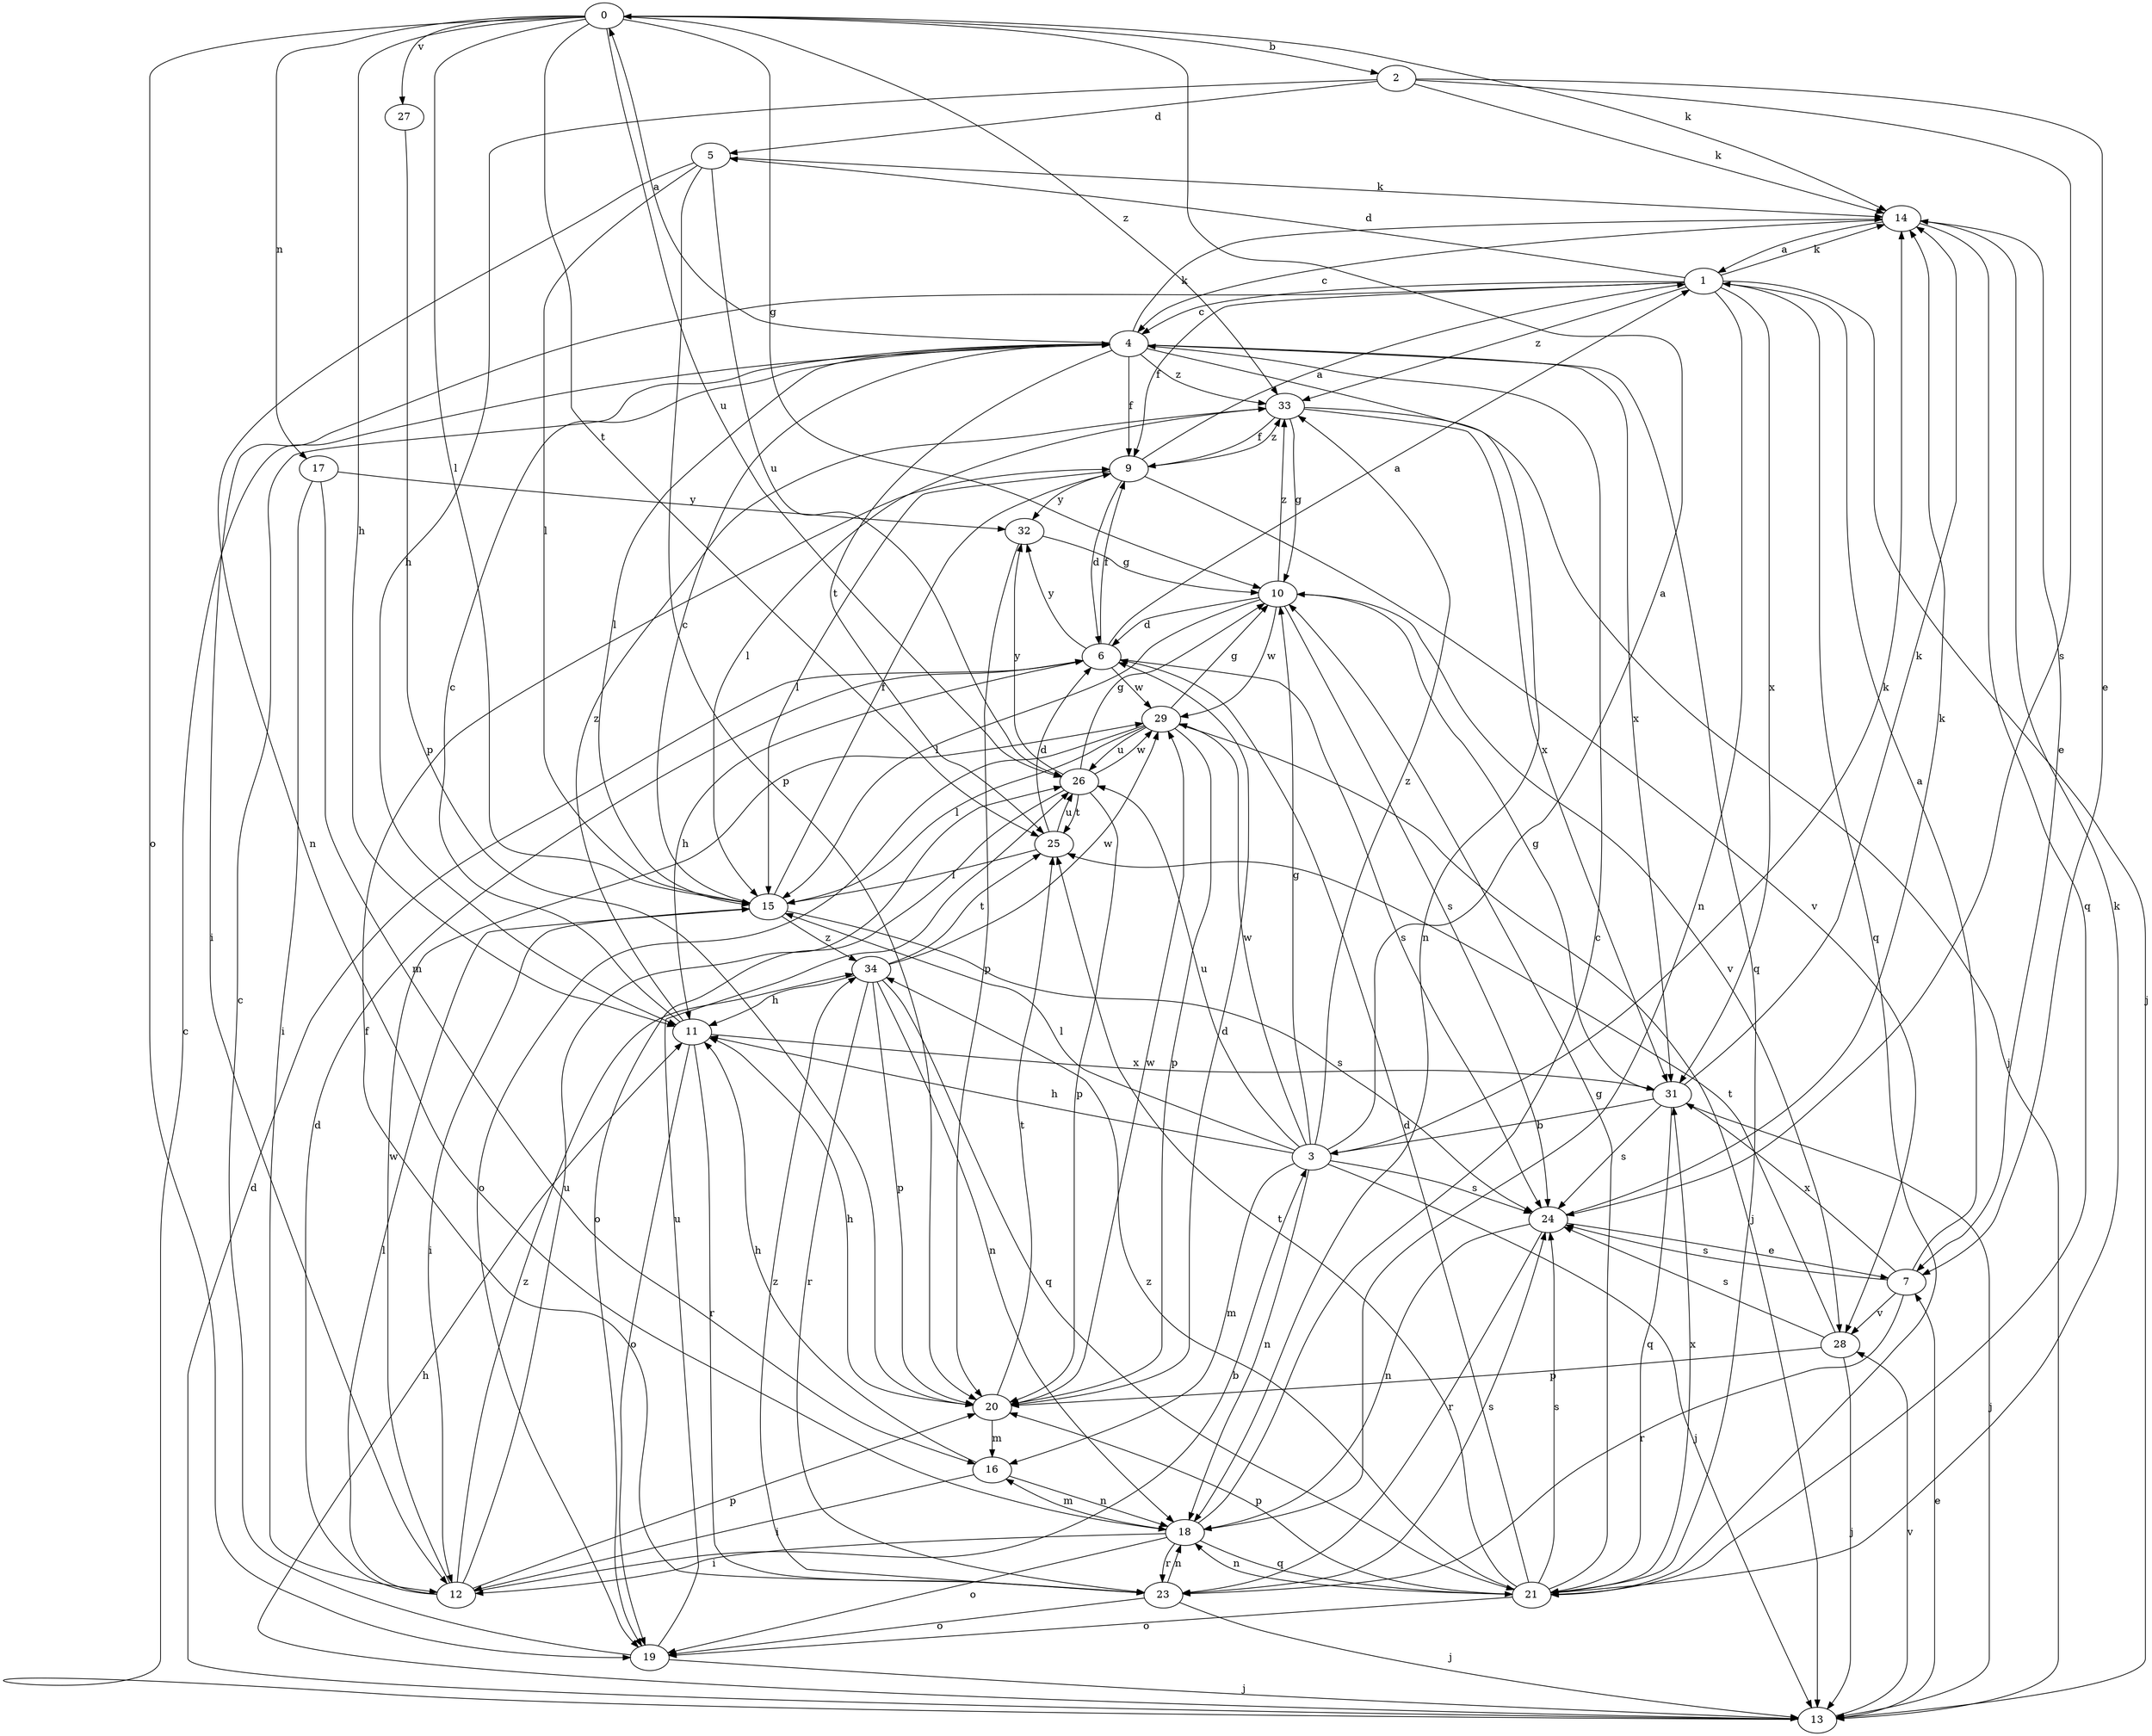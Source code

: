 strict digraph  {
0;
1;
2;
3;
4;
5;
6;
7;
9;
10;
11;
12;
13;
14;
15;
16;
17;
18;
19;
20;
21;
23;
24;
25;
26;
27;
28;
29;
31;
32;
33;
34;
0 -> 2  [label=b];
0 -> 10  [label=g];
0 -> 11  [label=h];
0 -> 14  [label=k];
0 -> 15  [label=l];
0 -> 17  [label=n];
0 -> 19  [label=o];
0 -> 25  [label=t];
0 -> 26  [label=u];
0 -> 27  [label=v];
0 -> 33  [label=z];
1 -> 4  [label=c];
1 -> 5  [label=d];
1 -> 9  [label=f];
1 -> 12  [label=i];
1 -> 13  [label=j];
1 -> 14  [label=k];
1 -> 18  [label=n];
1 -> 21  [label=q];
1 -> 31  [label=x];
1 -> 33  [label=z];
2 -> 5  [label=d];
2 -> 7  [label=e];
2 -> 11  [label=h];
2 -> 14  [label=k];
2 -> 24  [label=s];
3 -> 0  [label=a];
3 -> 10  [label=g];
3 -> 11  [label=h];
3 -> 13  [label=j];
3 -> 14  [label=k];
3 -> 15  [label=l];
3 -> 16  [label=m];
3 -> 18  [label=n];
3 -> 24  [label=s];
3 -> 26  [label=u];
3 -> 29  [label=w];
3 -> 33  [label=z];
4 -> 0  [label=a];
4 -> 9  [label=f];
4 -> 14  [label=k];
4 -> 15  [label=l];
4 -> 18  [label=n];
4 -> 21  [label=q];
4 -> 25  [label=t];
4 -> 31  [label=x];
4 -> 33  [label=z];
5 -> 14  [label=k];
5 -> 15  [label=l];
5 -> 18  [label=n];
5 -> 20  [label=p];
5 -> 26  [label=u];
6 -> 1  [label=a];
6 -> 9  [label=f];
6 -> 11  [label=h];
6 -> 24  [label=s];
6 -> 29  [label=w];
6 -> 32  [label=y];
7 -> 1  [label=a];
7 -> 23  [label=r];
7 -> 24  [label=s];
7 -> 28  [label=v];
7 -> 31  [label=x];
9 -> 1  [label=a];
9 -> 6  [label=d];
9 -> 15  [label=l];
9 -> 28  [label=v];
9 -> 32  [label=y];
9 -> 33  [label=z];
10 -> 6  [label=d];
10 -> 15  [label=l];
10 -> 24  [label=s];
10 -> 28  [label=v];
10 -> 29  [label=w];
10 -> 33  [label=z];
11 -> 4  [label=c];
11 -> 19  [label=o];
11 -> 23  [label=r];
11 -> 31  [label=x];
11 -> 33  [label=z];
12 -> 3  [label=b];
12 -> 6  [label=d];
12 -> 15  [label=l];
12 -> 20  [label=p];
12 -> 26  [label=u];
12 -> 29  [label=w];
12 -> 34  [label=z];
13 -> 4  [label=c];
13 -> 6  [label=d];
13 -> 7  [label=e];
13 -> 11  [label=h];
13 -> 28  [label=v];
14 -> 1  [label=a];
14 -> 4  [label=c];
14 -> 7  [label=e];
14 -> 21  [label=q];
15 -> 4  [label=c];
15 -> 9  [label=f];
15 -> 12  [label=i];
15 -> 24  [label=s];
15 -> 34  [label=z];
16 -> 11  [label=h];
16 -> 12  [label=i];
16 -> 18  [label=n];
17 -> 12  [label=i];
17 -> 16  [label=m];
17 -> 32  [label=y];
18 -> 4  [label=c];
18 -> 12  [label=i];
18 -> 16  [label=m];
18 -> 19  [label=o];
18 -> 21  [label=q];
18 -> 23  [label=r];
19 -> 4  [label=c];
19 -> 13  [label=j];
19 -> 26  [label=u];
20 -> 6  [label=d];
20 -> 11  [label=h];
20 -> 16  [label=m];
20 -> 25  [label=t];
20 -> 29  [label=w];
21 -> 6  [label=d];
21 -> 10  [label=g];
21 -> 14  [label=k];
21 -> 18  [label=n];
21 -> 19  [label=o];
21 -> 20  [label=p];
21 -> 24  [label=s];
21 -> 25  [label=t];
21 -> 31  [label=x];
21 -> 34  [label=z];
23 -> 9  [label=f];
23 -> 13  [label=j];
23 -> 18  [label=n];
23 -> 19  [label=o];
23 -> 24  [label=s];
23 -> 34  [label=z];
24 -> 7  [label=e];
24 -> 14  [label=k];
24 -> 18  [label=n];
24 -> 23  [label=r];
25 -> 6  [label=d];
25 -> 15  [label=l];
25 -> 26  [label=u];
26 -> 10  [label=g];
26 -> 19  [label=o];
26 -> 20  [label=p];
26 -> 25  [label=t];
26 -> 29  [label=w];
26 -> 32  [label=y];
27 -> 20  [label=p];
28 -> 13  [label=j];
28 -> 20  [label=p];
28 -> 24  [label=s];
28 -> 25  [label=t];
29 -> 10  [label=g];
29 -> 13  [label=j];
29 -> 15  [label=l];
29 -> 19  [label=o];
29 -> 20  [label=p];
29 -> 26  [label=u];
31 -> 3  [label=b];
31 -> 10  [label=g];
31 -> 13  [label=j];
31 -> 14  [label=k];
31 -> 21  [label=q];
31 -> 24  [label=s];
32 -> 10  [label=g];
32 -> 20  [label=p];
33 -> 9  [label=f];
33 -> 10  [label=g];
33 -> 13  [label=j];
33 -> 15  [label=l];
33 -> 31  [label=x];
34 -> 11  [label=h];
34 -> 18  [label=n];
34 -> 20  [label=p];
34 -> 21  [label=q];
34 -> 23  [label=r];
34 -> 25  [label=t];
34 -> 29  [label=w];
}
